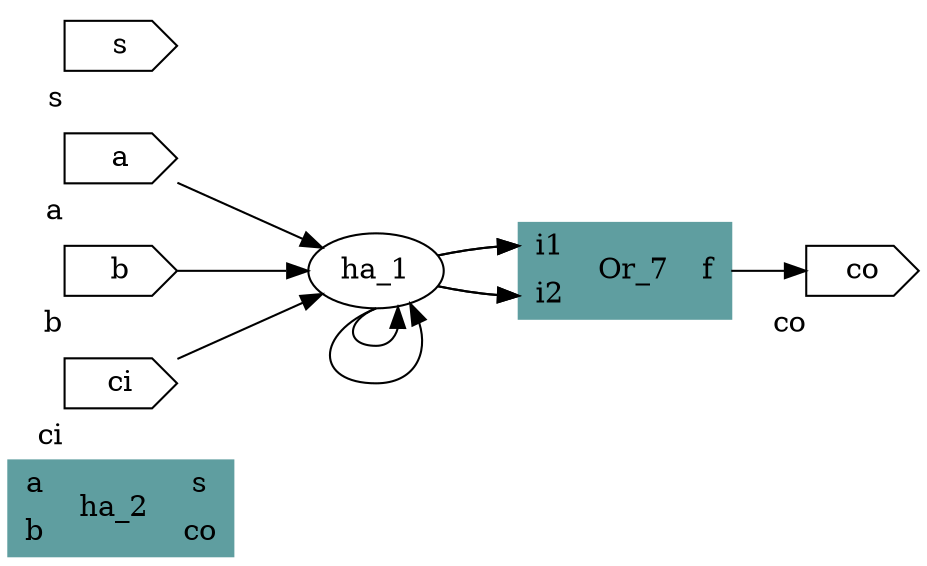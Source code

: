 digraph G {
  graph [rankdir = LR];
  ha_2[ shape=record; style=filled ; color=cadetblue ; label="{ {<a>a|<b>b}| ha_2 | {<s>s|<co>co} }"];
  ha_2[ shape=record; style=filled ; color=cadetblue ; label="{ {<a>a|<b>b}| ha_2 | {<s>s|<co>co} }"];
  Or_7[ shape=record; style=filled ; color=cadetblue ; label="{ {<i1>i1|<i2>i2}| Or_7 | {<f>f} }"];
  a[shape=cds xlabel="a"];
  b[shape=cds xlabel="b"];
  ci[shape=cds xlabel="ci"];
  s[shape=cds xlabel="s"];
  co[shape=cds xlabel="co"];
  a -> ha_1:a[ label=""];
  b -> ha_1:a[ label=""];
  ci -> ha_1:b[ label=""];
  ha_1:s -> ha_1:b[label=""]; /* tag3 */
  ha_1:co -> Or_7:i1[label=""]; /* tag3 */
  ha_1:co -> Or_7:i2[label=""]; /* tag3 */
  ha_1:s -> ha_1:b[label=""]; /* tag3 */
  ha_1:co -> Or_7:i1[label=""]; /* tag3 */
  ha_1:co -> Or_7:i2[label=""]; /* tag3 */
  Or_7:f -> co[label=""]; /* tag3 */
}
